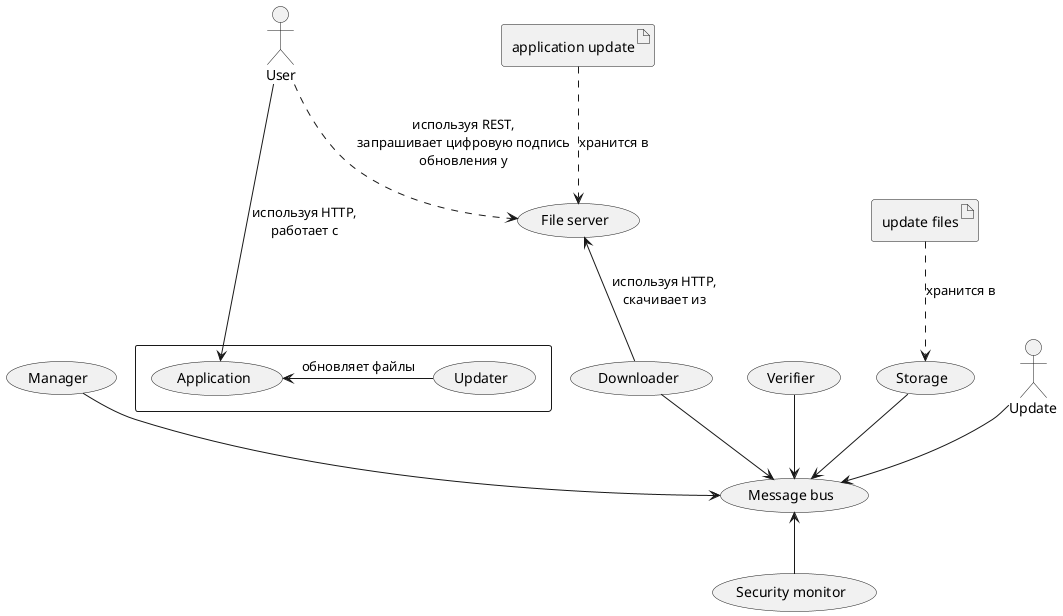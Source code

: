 @startuml "hla"


rectangle {
    (Updater)
    (Application)
}

:User: ---> Application: используя HTTP,\nработает с
Application <- Updater: обновляет файлы

(Manager)
(File server) as server
(Downloader) as downloader
(Verifier)
(Storage)
(Message bus) as kafka
(Security monitor) as monitor
artifact "application update" as update
artifact "update files" as updates

update ..> server: хранится в
:User: ..> server: используя REST,\nзапрашивает цифровую подпись\nобновления у
downloader -up-> server: используя HTTP,\nскачивает из
updates ..> Storage: хранится в

Update -down-> kafka
downloader -down-> kafka
Storage -down-> kafka
Manager -down-> kafka
Verifier -down-> kafka
monitor -up-> kafka


@enduml

@startuml "hla-tcb"

legend right
    | Цвет | Тип |
    |<#lightgreen>| Доверенный компонент |
    |<#lightgray>| Недоверенный компонент |
endlegend

rectangle {
    (Update)
    (Application)
}

:User: ---> Application: используя HTTP,\nработает с
Application <- Update: обновляет файлы

(Manager)
(File server) as server
(Downloader) as downloader
(Verifier) #lightgreen
(Storage)
(Message bus) as kafka #lightgreen
(Security monitor) as monitor #lightgreen 
artifact "application update" as update
artifact "update files" as updates

update ..> server: хранится в
:User: ..> server: используя REST,\nзапрашивает цифровую подпись\nобновления у
downloader -up-> server: используя HTTP,\nскачивает из
updates ..> Storage: хранится в

Update -down-> kafka
downloader -down-> kafka
Storage -down-> kafka
Manager -down-> kafka
Verifier -down-> kafka
monitor -up-> kafka


@enduml
